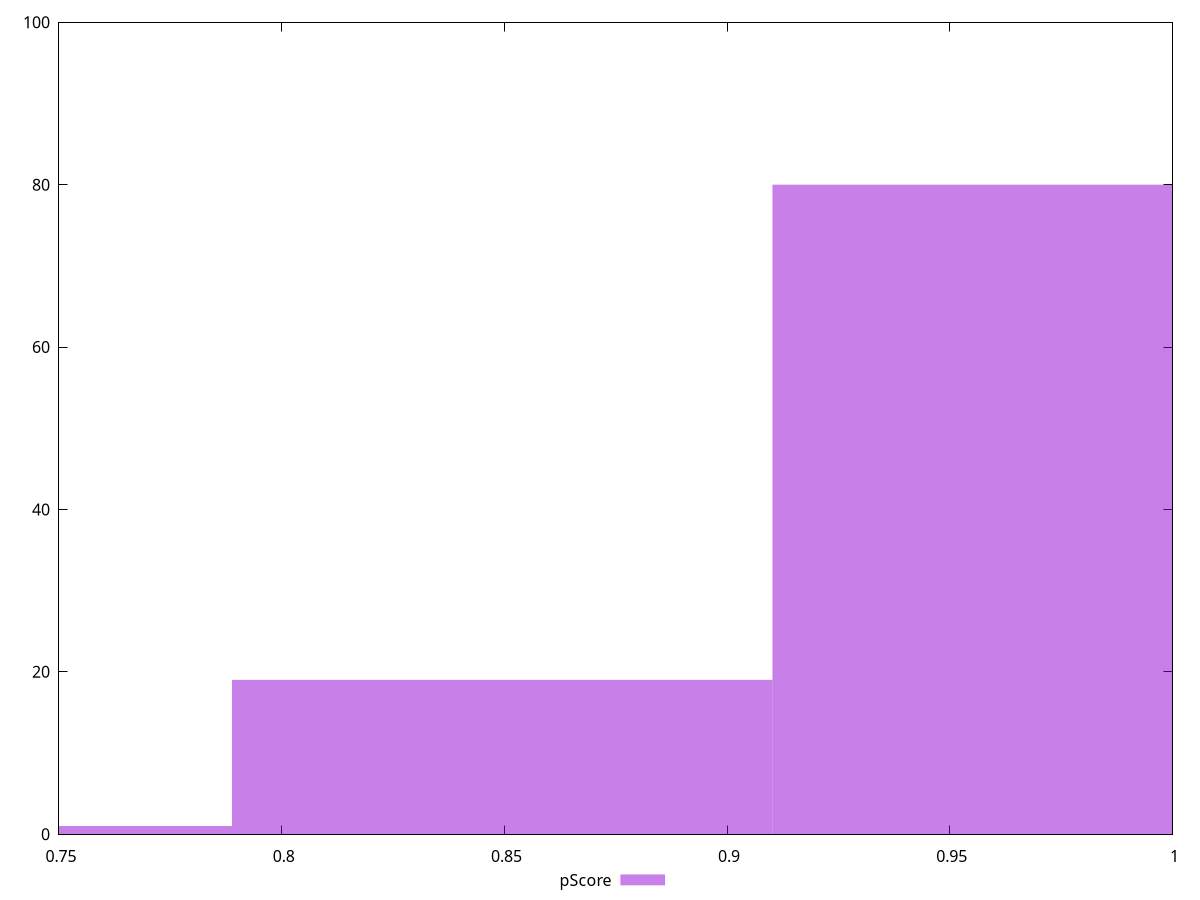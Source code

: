 reset

$pScore <<EOF
0.9708621618329822 80
0.8495043916038595 19
0.7281466213747367 1
EOF

set key outside below
set boxwidth 0.12135777022912278
set xrange [0.75:1]
set yrange [0:100]
set trange [0:100]
set style fill transparent solid 0.5 noborder
set terminal svg size 640, 490 enhanced background rgb 'white'
set output "report_00013_2021-02-09T12-04-24.940Z/unminified-javascript/samples/pages+cached/pScore/histogram.svg"

plot $pScore title "pScore" with boxes

reset

